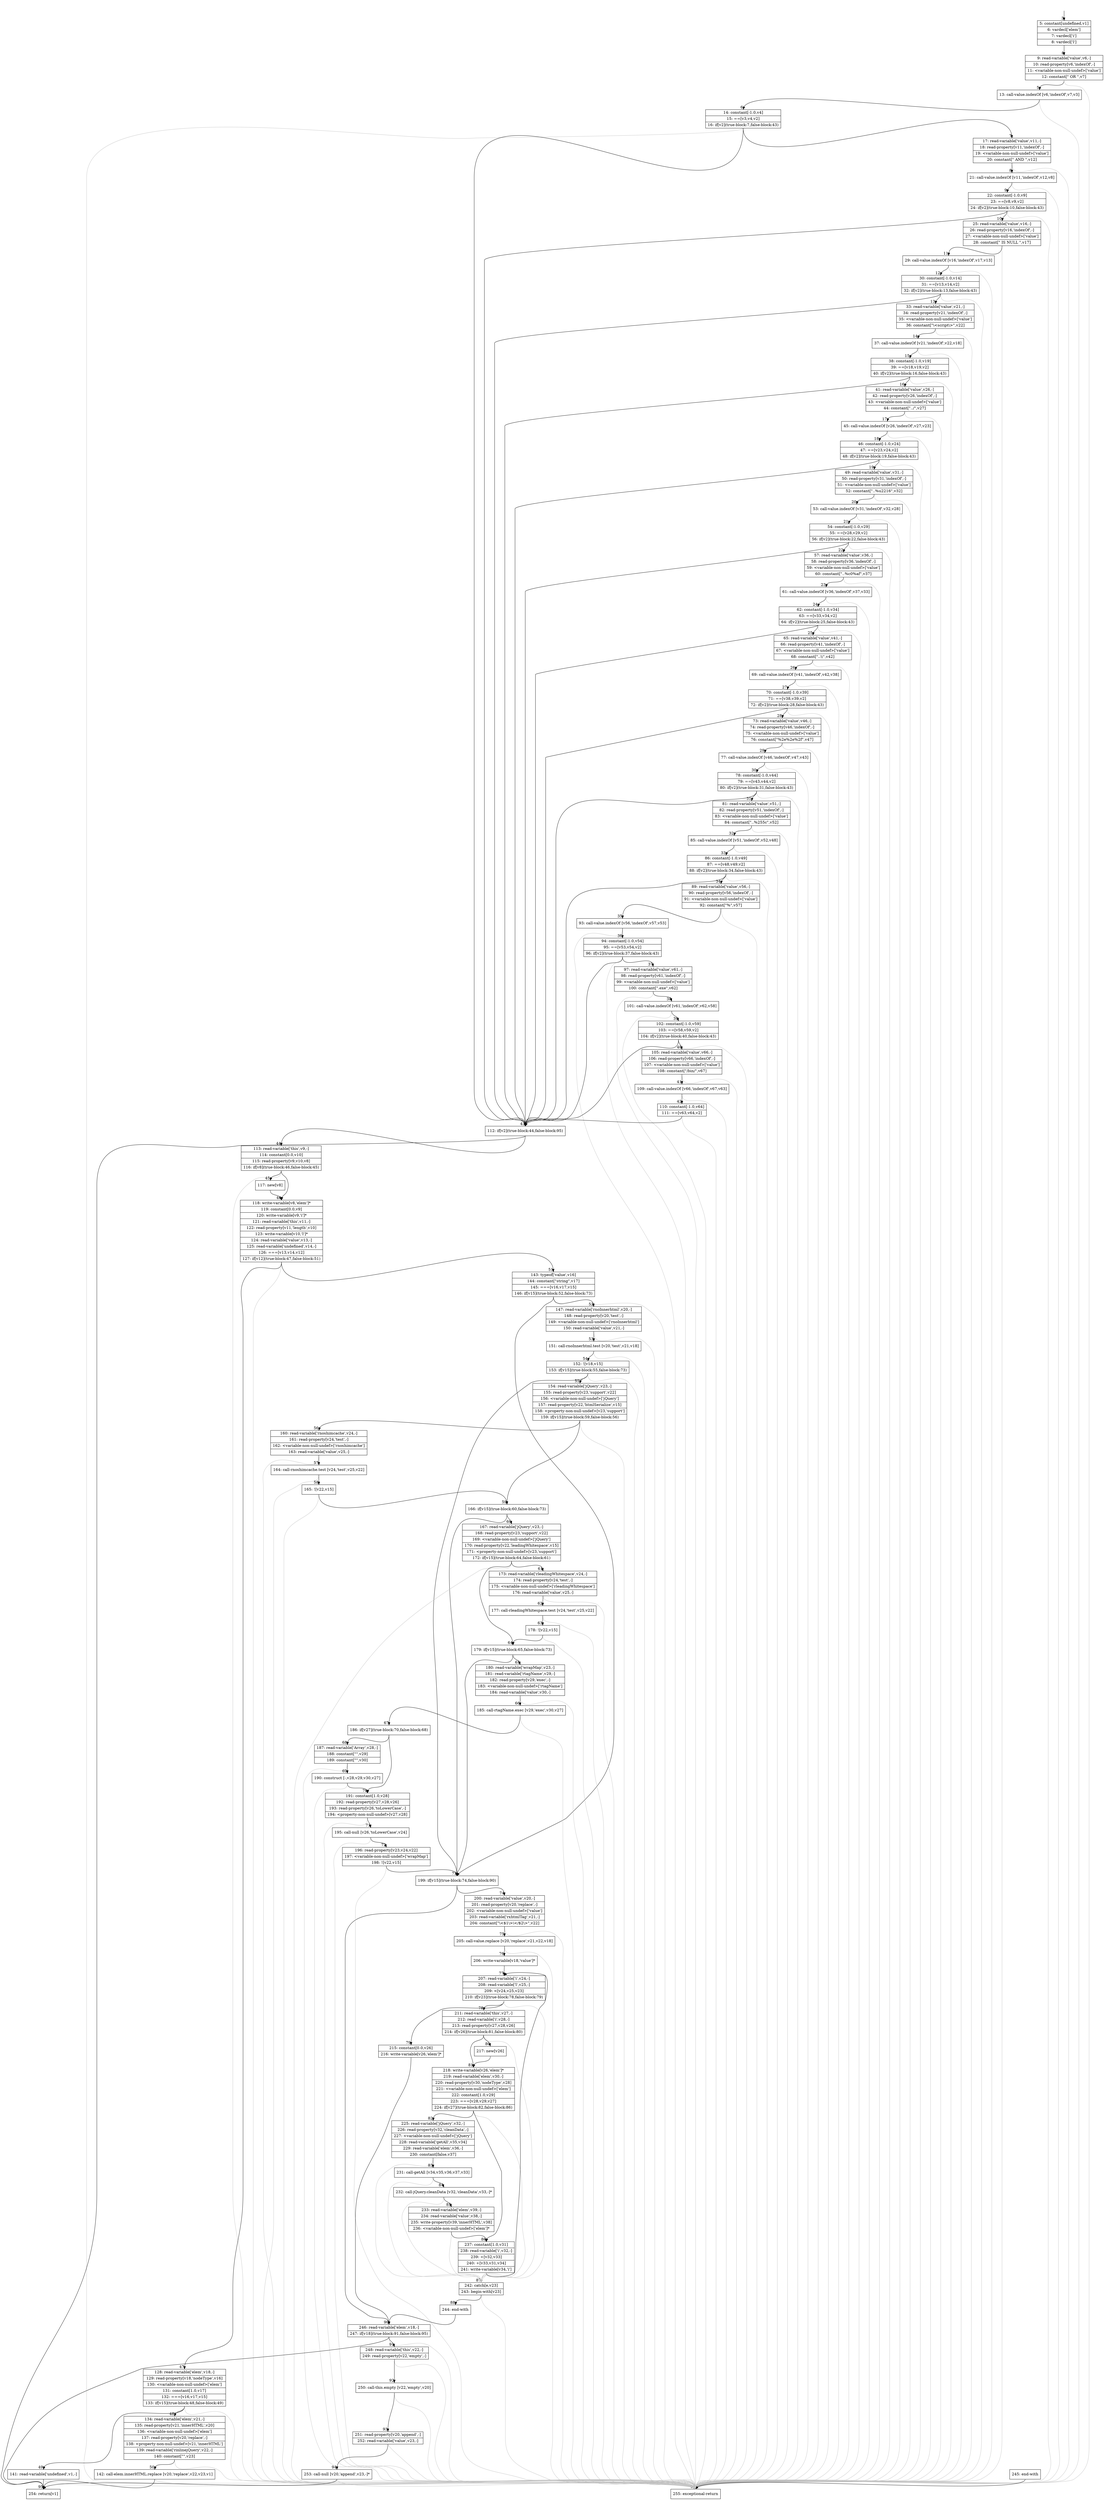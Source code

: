 digraph {
rankdir="TD"
BB_entry2[shape=none,label=""];
BB_entry2 -> BB3 [tailport=s, headport=n, headlabel="    3"]
BB3 [shape=record label="{5: constant[undefined,v1]|6: vardecl['elem']|7: vardecl['i']|8: vardecl['l']}" ] 
BB3 -> BB4 [tailport=s, headport=n, headlabel="      4"]
BB4 [shape=record label="{9: read-variable['value',v6,-]|10: read-property[v6,'indexOf',-]|11: \<variable-non-null-undef\>['value']|12: constant[\" OR \",v7]}" ] 
BB4 -> BB5 [tailport=s, headport=n, headlabel="      5"]
BB4 -> BB96 [tailport=s, headport=n, color=gray, headlabel="      96"]
BB5 [shape=record label="{13: call-value.indexOf [v6,'indexOf',v7,v3]}" ] 
BB5 -> BB6 [tailport=s, headport=n, headlabel="      6"]
BB5 -> BB96 [tailport=s, headport=n, color=gray]
BB6 [shape=record label="{14: constant[-1.0,v4]|15: ==[v3,v4,v2]|16: if[v2](true-block:7,false-block:43)}" ] 
BB6 -> BB43 [tailport=s, headport=n, headlabel="      43"]
BB6 -> BB7 [tailport=s, headport=n, headlabel="      7"]
BB6 -> BB96 [tailport=s, headport=n, color=gray]
BB7 [shape=record label="{17: read-variable['value',v11,-]|18: read-property[v11,'indexOf',-]|19: \<variable-non-null-undef\>['value']|20: constant[\" AND \",v12]}" ] 
BB7 -> BB8 [tailport=s, headport=n, headlabel="      8"]
BB7 -> BB96 [tailport=s, headport=n, color=gray]
BB8 [shape=record label="{21: call-value.indexOf [v11,'indexOf',v12,v8]}" ] 
BB8 -> BB9 [tailport=s, headport=n, headlabel="      9"]
BB8 -> BB96 [tailport=s, headport=n, color=gray]
BB9 [shape=record label="{22: constant[-1.0,v9]|23: ==[v8,v9,v2]|24: if[v2](true-block:10,false-block:43)}" ] 
BB9 -> BB43 [tailport=s, headport=n]
BB9 -> BB10 [tailport=s, headport=n, headlabel="      10"]
BB9 -> BB96 [tailport=s, headport=n, color=gray]
BB10 [shape=record label="{25: read-variable['value',v16,-]|26: read-property[v16,'indexOf',-]|27: \<variable-non-null-undef\>['value']|28: constant[\" IS NULL \",v17]}" ] 
BB10 -> BB11 [tailport=s, headport=n, headlabel="      11"]
BB10 -> BB96 [tailport=s, headport=n, color=gray]
BB11 [shape=record label="{29: call-value.indexOf [v16,'indexOf',v17,v13]}" ] 
BB11 -> BB12 [tailport=s, headport=n, headlabel="      12"]
BB11 -> BB96 [tailport=s, headport=n, color=gray]
BB12 [shape=record label="{30: constant[-1.0,v14]|31: ==[v13,v14,v2]|32: if[v2](true-block:13,false-block:43)}" ] 
BB12 -> BB43 [tailport=s, headport=n]
BB12 -> BB13 [tailport=s, headport=n, headlabel="      13"]
BB12 -> BB96 [tailport=s, headport=n, color=gray]
BB13 [shape=record label="{33: read-variable['value',v21,-]|34: read-property[v21,'indexOf',-]|35: \<variable-non-null-undef\>['value']|36: constant[\"\\\<script\\\>\",v22]}" ] 
BB13 -> BB14 [tailport=s, headport=n, headlabel="      14"]
BB13 -> BB96 [tailport=s, headport=n, color=gray]
BB14 [shape=record label="{37: call-value.indexOf [v21,'indexOf',v22,v18]}" ] 
BB14 -> BB15 [tailport=s, headport=n, headlabel="      15"]
BB14 -> BB96 [tailport=s, headport=n, color=gray]
BB15 [shape=record label="{38: constant[-1.0,v19]|39: ==[v18,v19,v2]|40: if[v2](true-block:16,false-block:43)}" ] 
BB15 -> BB43 [tailport=s, headport=n]
BB15 -> BB16 [tailport=s, headport=n, headlabel="      16"]
BB15 -> BB96 [tailport=s, headport=n, color=gray]
BB16 [shape=record label="{41: read-variable['value',v26,-]|42: read-property[v26,'indexOf',-]|43: \<variable-non-null-undef\>['value']|44: constant[\"../\",v27]}" ] 
BB16 -> BB17 [tailport=s, headport=n, headlabel="      17"]
BB16 -> BB96 [tailport=s, headport=n, color=gray]
BB17 [shape=record label="{45: call-value.indexOf [v26,'indexOf',v27,v23]}" ] 
BB17 -> BB18 [tailport=s, headport=n, headlabel="      18"]
BB17 -> BB96 [tailport=s, headport=n, color=gray]
BB18 [shape=record label="{46: constant[-1.0,v24]|47: ==[v23,v24,v2]|48: if[v2](true-block:19,false-block:43)}" ] 
BB18 -> BB43 [tailport=s, headport=n]
BB18 -> BB19 [tailport=s, headport=n, headlabel="      19"]
BB18 -> BB96 [tailport=s, headport=n, color=gray]
BB19 [shape=record label="{49: read-variable['value',v31,-]|50: read-property[v31,'indexOf',-]|51: \<variable-non-null-undef\>['value']|52: constant[\"..%u2216\",v32]}" ] 
BB19 -> BB20 [tailport=s, headport=n, headlabel="      20"]
BB19 -> BB96 [tailport=s, headport=n, color=gray]
BB20 [shape=record label="{53: call-value.indexOf [v31,'indexOf',v32,v28]}" ] 
BB20 -> BB21 [tailport=s, headport=n, headlabel="      21"]
BB20 -> BB96 [tailport=s, headport=n, color=gray]
BB21 [shape=record label="{54: constant[-1.0,v29]|55: ==[v28,v29,v2]|56: if[v2](true-block:22,false-block:43)}" ] 
BB21 -> BB43 [tailport=s, headport=n]
BB21 -> BB22 [tailport=s, headport=n, headlabel="      22"]
BB21 -> BB96 [tailport=s, headport=n, color=gray]
BB22 [shape=record label="{57: read-variable['value',v36,-]|58: read-property[v36,'indexOf',-]|59: \<variable-non-null-undef\>['value']|60: constant[\"..%c0%af\",v37]}" ] 
BB22 -> BB23 [tailport=s, headport=n, headlabel="      23"]
BB22 -> BB96 [tailport=s, headport=n, color=gray]
BB23 [shape=record label="{61: call-value.indexOf [v36,'indexOf',v37,v33]}" ] 
BB23 -> BB24 [tailport=s, headport=n, headlabel="      24"]
BB23 -> BB96 [tailport=s, headport=n, color=gray]
BB24 [shape=record label="{62: constant[-1.0,v34]|63: ==[v33,v34,v2]|64: if[v2](true-block:25,false-block:43)}" ] 
BB24 -> BB43 [tailport=s, headport=n]
BB24 -> BB25 [tailport=s, headport=n, headlabel="      25"]
BB24 -> BB96 [tailport=s, headport=n, color=gray]
BB25 [shape=record label="{65: read-variable['value',v41,-]|66: read-property[v41,'indexOf',-]|67: \<variable-non-null-undef\>['value']|68: constant[\"..\\\\\",v42]}" ] 
BB25 -> BB26 [tailport=s, headport=n, headlabel="      26"]
BB25 -> BB96 [tailport=s, headport=n, color=gray]
BB26 [shape=record label="{69: call-value.indexOf [v41,'indexOf',v42,v38]}" ] 
BB26 -> BB27 [tailport=s, headport=n, headlabel="      27"]
BB26 -> BB96 [tailport=s, headport=n, color=gray]
BB27 [shape=record label="{70: constant[-1.0,v39]|71: ==[v38,v39,v2]|72: if[v2](true-block:28,false-block:43)}" ] 
BB27 -> BB43 [tailport=s, headport=n]
BB27 -> BB28 [tailport=s, headport=n, headlabel="      28"]
BB27 -> BB96 [tailport=s, headport=n, color=gray]
BB28 [shape=record label="{73: read-variable['value',v46,-]|74: read-property[v46,'indexOf',-]|75: \<variable-non-null-undef\>['value']|76: constant[\"%2e%2e%2f\",v47]}" ] 
BB28 -> BB29 [tailport=s, headport=n, headlabel="      29"]
BB28 -> BB96 [tailport=s, headport=n, color=gray]
BB29 [shape=record label="{77: call-value.indexOf [v46,'indexOf',v47,v43]}" ] 
BB29 -> BB30 [tailport=s, headport=n, headlabel="      30"]
BB29 -> BB96 [tailport=s, headport=n, color=gray]
BB30 [shape=record label="{78: constant[-1.0,v44]|79: ==[v43,v44,v2]|80: if[v2](true-block:31,false-block:43)}" ] 
BB30 -> BB43 [tailport=s, headport=n]
BB30 -> BB31 [tailport=s, headport=n, headlabel="      31"]
BB30 -> BB96 [tailport=s, headport=n, color=gray]
BB31 [shape=record label="{81: read-variable['value',v51,-]|82: read-property[v51,'indexOf',-]|83: \<variable-non-null-undef\>['value']|84: constant[\"..%255c\",v52]}" ] 
BB31 -> BB32 [tailport=s, headport=n, headlabel="      32"]
BB31 -> BB96 [tailport=s, headport=n, color=gray]
BB32 [shape=record label="{85: call-value.indexOf [v51,'indexOf',v52,v48]}" ] 
BB32 -> BB33 [tailport=s, headport=n, headlabel="      33"]
BB32 -> BB96 [tailport=s, headport=n, color=gray]
BB33 [shape=record label="{86: constant[-1.0,v49]|87: ==[v48,v49,v2]|88: if[v2](true-block:34,false-block:43)}" ] 
BB33 -> BB43 [tailport=s, headport=n]
BB33 -> BB34 [tailport=s, headport=n, headlabel="      34"]
BB33 -> BB96 [tailport=s, headport=n, color=gray]
BB34 [shape=record label="{89: read-variable['value',v56,-]|90: read-property[v56,'indexOf',-]|91: \<variable-non-null-undef\>['value']|92: constant[\"%\",v57]}" ] 
BB34 -> BB35 [tailport=s, headport=n, headlabel="      35"]
BB34 -> BB96 [tailport=s, headport=n, color=gray]
BB35 [shape=record label="{93: call-value.indexOf [v56,'indexOf',v57,v53]}" ] 
BB35 -> BB36 [tailport=s, headport=n, headlabel="      36"]
BB35 -> BB96 [tailport=s, headport=n, color=gray]
BB36 [shape=record label="{94: constant[-1.0,v54]|95: ==[v53,v54,v2]|96: if[v2](true-block:37,false-block:43)}" ] 
BB36 -> BB43 [tailport=s, headport=n]
BB36 -> BB37 [tailport=s, headport=n, headlabel="      37"]
BB36 -> BB96 [tailport=s, headport=n, color=gray]
BB37 [shape=record label="{97: read-variable['value',v61,-]|98: read-property[v61,'indexOf',-]|99: \<variable-non-null-undef\>['value']|100: constant[\".exe\",v62]}" ] 
BB37 -> BB38 [tailport=s, headport=n, headlabel="      38"]
BB37 -> BB96 [tailport=s, headport=n, color=gray]
BB38 [shape=record label="{101: call-value.indexOf [v61,'indexOf',v62,v58]}" ] 
BB38 -> BB39 [tailport=s, headport=n, headlabel="      39"]
BB38 -> BB96 [tailport=s, headport=n, color=gray]
BB39 [shape=record label="{102: constant[-1.0,v59]|103: ==[v58,v59,v2]|104: if[v2](true-block:40,false-block:43)}" ] 
BB39 -> BB43 [tailport=s, headport=n]
BB39 -> BB40 [tailport=s, headport=n, headlabel="      40"]
BB39 -> BB96 [tailport=s, headport=n, color=gray]
BB40 [shape=record label="{105: read-variable['value',v66,-]|106: read-property[v66,'indexOf',-]|107: \<variable-non-null-undef\>['value']|108: constant[\"/bin/\",v67]}" ] 
BB40 -> BB41 [tailport=s, headport=n, headlabel="      41"]
BB40 -> BB96 [tailport=s, headport=n, color=gray]
BB41 [shape=record label="{109: call-value.indexOf [v66,'indexOf',v67,v63]}" ] 
BB41 -> BB42 [tailport=s, headport=n, headlabel="      42"]
BB41 -> BB96 [tailport=s, headport=n, color=gray]
BB42 [shape=record label="{110: constant[-1.0,v64]|111: ==[v63,v64,v2]}" ] 
BB42 -> BB43 [tailport=s, headport=n]
BB42 -> BB96 [tailport=s, headport=n, color=gray]
BB43 [shape=record label="{112: if[v2](true-block:44,false-block:95)}" ] 
BB43 -> BB44 [tailport=s, headport=n, headlabel="      44"]
BB43 -> BB95 [tailport=s, headport=n, headlabel="      95"]
BB44 [shape=record label="{113: read-variable['this',v9,-]|114: constant[0.0,v10]|115: read-property[v9,v10,v8]|116: if[v8](true-block:46,false-block:45)}" ] 
BB44 -> BB46 [tailport=s, headport=n, headlabel="      46"]
BB44 -> BB45 [tailport=s, headport=n, headlabel="      45"]
BB44 -> BB96 [tailport=s, headport=n, color=gray]
BB45 [shape=record label="{117: new[v8]}" ] 
BB45 -> BB46 [tailport=s, headport=n]
BB46 [shape=record label="{118: write-variable[v8,'elem']*|119: constant[0.0,v9]|120: write-variable[v9,'i']*|121: read-variable['this',v11,-]|122: read-property[v11,'length',v10]|123: write-variable[v10,'l']*|124: read-variable['value',v13,-]|125: read-variable['undefined',v14,-]|126: ===[v13,v14,v12]|127: if[v12](true-block:47,false-block:51)}" ] 
BB46 -> BB47 [tailport=s, headport=n, headlabel="      47"]
BB46 -> BB51 [tailport=s, headport=n, headlabel="      51"]
BB46 -> BB96 [tailport=s, headport=n, color=gray]
BB47 [shape=record label="{128: read-variable['elem',v18,-]|129: read-property[v18,'nodeType',v16]|130: \<variable-non-null-undef\>['elem']|131: constant[1.0,v17]|132: ===[v16,v17,v15]|133: if[v15](true-block:48,false-block:49)}" ] 
BB47 -> BB48 [tailport=s, headport=n, headlabel="      48"]
BB47 -> BB49 [tailport=s, headport=n, headlabel="      49"]
BB47 -> BB96 [tailport=s, headport=n, color=gray]
BB48 [shape=record label="{134: read-variable['elem',v21,-]|135: read-property[v21,'innerHTML',v20]|136: \<variable-non-null-undef\>['elem']|137: read-property[v20,'replace',-]|138: \<property-non-null-undef\>[v21,'innerHTML']|139: read-variable['rinlinejQuery',v22,-]|140: constant[\"\",v23]}" ] 
BB48 -> BB50 [tailport=s, headport=n, headlabel="      50"]
BB48 -> BB96 [tailport=s, headport=n, color=gray]
BB49 [shape=record label="{141: read-variable['undefined',v1,-]}" ] 
BB49 -> BB95 [tailport=s, headport=n]
BB49 -> BB96 [tailport=s, headport=n, color=gray]
BB50 [shape=record label="{142: call-elem.innerHTML.replace [v20,'replace',v22,v23,v1]}" ] 
BB50 -> BB95 [tailport=s, headport=n]
BB50 -> BB96 [tailport=s, headport=n, color=gray]
BB51 [shape=record label="{143: typeof['value',v16]|144: constant[\"string\",v17]|145: ===[v16,v17,v15]|146: if[v15](true-block:52,false-block:73)}" ] 
BB51 -> BB73 [tailport=s, headport=n, headlabel="      73"]
BB51 -> BB52 [tailport=s, headport=n, headlabel="      52"]
BB51 -> BB96 [tailport=s, headport=n, color=gray]
BB52 [shape=record label="{147: read-variable['rnoInnerhtml',v20,-]|148: read-property[v20,'test',-]|149: \<variable-non-null-undef\>['rnoInnerhtml']|150: read-variable['value',v21,-]}" ] 
BB52 -> BB53 [tailport=s, headport=n, headlabel="      53"]
BB52 -> BB96 [tailport=s, headport=n, color=gray]
BB53 [shape=record label="{151: call-rnoInnerhtml.test [v20,'test',v21,v18]}" ] 
BB53 -> BB54 [tailport=s, headport=n, headlabel="      54"]
BB53 -> BB96 [tailport=s, headport=n, color=gray]
BB54 [shape=record label="{152: ![v18,v15]|153: if[v15](true-block:55,false-block:73)}" ] 
BB54 -> BB73 [tailport=s, headport=n]
BB54 -> BB55 [tailport=s, headport=n, headlabel="      55"]
BB54 -> BB96 [tailport=s, headport=n, color=gray]
BB55 [shape=record label="{154: read-variable['jQuery',v23,-]|155: read-property[v23,'support',v22]|156: \<variable-non-null-undef\>['jQuery']|157: read-property[v22,'htmlSerialize',v15]|158: \<property-non-null-undef\>[v23,'support']|159: if[v15](true-block:59,false-block:56)}" ] 
BB55 -> BB59 [tailport=s, headport=n, headlabel="      59"]
BB55 -> BB56 [tailport=s, headport=n, headlabel="      56"]
BB55 -> BB96 [tailport=s, headport=n, color=gray]
BB56 [shape=record label="{160: read-variable['rnoshimcache',v24,-]|161: read-property[v24,'test',-]|162: \<variable-non-null-undef\>['rnoshimcache']|163: read-variable['value',v25,-]}" ] 
BB56 -> BB57 [tailport=s, headport=n, headlabel="      57"]
BB56 -> BB96 [tailport=s, headport=n, color=gray]
BB57 [shape=record label="{164: call-rnoshimcache.test [v24,'test',v25,v22]}" ] 
BB57 -> BB58 [tailport=s, headport=n, headlabel="      58"]
BB57 -> BB96 [tailport=s, headport=n, color=gray]
BB58 [shape=record label="{165: ![v22,v15]}" ] 
BB58 -> BB59 [tailport=s, headport=n]
BB58 -> BB96 [tailport=s, headport=n, color=gray]
BB59 [shape=record label="{166: if[v15](true-block:60,false-block:73)}" ] 
BB59 -> BB73 [tailport=s, headport=n]
BB59 -> BB60 [tailport=s, headport=n, headlabel="      60"]
BB60 [shape=record label="{167: read-variable['jQuery',v23,-]|168: read-property[v23,'support',v22]|169: \<variable-non-null-undef\>['jQuery']|170: read-property[v22,'leadingWhitespace',v15]|171: \<property-non-null-undef\>[v23,'support']|172: if[v15](true-block:64,false-block:61)}" ] 
BB60 -> BB64 [tailport=s, headport=n, headlabel="      64"]
BB60 -> BB61 [tailport=s, headport=n, headlabel="      61"]
BB60 -> BB96 [tailport=s, headport=n, color=gray]
BB61 [shape=record label="{173: read-variable['rleadingWhitespace',v24,-]|174: read-property[v24,'test',-]|175: \<variable-non-null-undef\>['rleadingWhitespace']|176: read-variable['value',v25,-]}" ] 
BB61 -> BB62 [tailport=s, headport=n, headlabel="      62"]
BB61 -> BB96 [tailport=s, headport=n, color=gray]
BB62 [shape=record label="{177: call-rleadingWhitespace.test [v24,'test',v25,v22]}" ] 
BB62 -> BB63 [tailport=s, headport=n, headlabel="      63"]
BB62 -> BB96 [tailport=s, headport=n, color=gray]
BB63 [shape=record label="{178: ![v22,v15]}" ] 
BB63 -> BB64 [tailport=s, headport=n]
BB63 -> BB96 [tailport=s, headport=n, color=gray]
BB64 [shape=record label="{179: if[v15](true-block:65,false-block:73)}" ] 
BB64 -> BB73 [tailport=s, headport=n]
BB64 -> BB65 [tailport=s, headport=n, headlabel="      65"]
BB65 [shape=record label="{180: read-variable['wrapMap',v23,-]|181: read-variable['rtagName',v29,-]|182: read-property[v29,'exec',-]|183: \<variable-non-null-undef\>['rtagName']|184: read-variable['value',v30,-]}" ] 
BB65 -> BB66 [tailport=s, headport=n, headlabel="      66"]
BB65 -> BB96 [tailport=s, headport=n, color=gray]
BB66 [shape=record label="{185: call-rtagName.exec [v29,'exec',v30,v27]}" ] 
BB66 -> BB67 [tailport=s, headport=n, headlabel="      67"]
BB66 -> BB96 [tailport=s, headport=n, color=gray]
BB67 [shape=record label="{186: if[v27](true-block:70,false-block:68)}" ] 
BB67 -> BB70 [tailport=s, headport=n, headlabel="      70"]
BB67 -> BB68 [tailport=s, headport=n, headlabel="      68"]
BB68 [shape=record label="{187: read-variable['Array',v28,-]|188: constant[\"\",v29]|189: constant[\"\",v30]}" ] 
BB68 -> BB69 [tailport=s, headport=n, headlabel="      69"]
BB68 -> BB96 [tailport=s, headport=n, color=gray]
BB69 [shape=record label="{190: construct [-,v28,v29,v30,v27]}" ] 
BB69 -> BB70 [tailport=s, headport=n]
BB69 -> BB96 [tailport=s, headport=n, color=gray]
BB70 [shape=record label="{191: constant[1.0,v28]|192: read-property[v27,v28,v26]|193: read-property[v26,'toLowerCase',-]|194: \<property-non-null-undef\>[v27,v28]}" ] 
BB70 -> BB71 [tailport=s, headport=n, headlabel="      71"]
BB70 -> BB96 [tailport=s, headport=n, color=gray]
BB71 [shape=record label="{195: call-null [v26,'toLowerCase',v24]}" ] 
BB71 -> BB72 [tailport=s, headport=n, headlabel="      72"]
BB71 -> BB96 [tailport=s, headport=n, color=gray]
BB72 [shape=record label="{196: read-property[v23,v24,v22]|197: \<variable-non-null-undef\>['wrapMap']|198: ![v22,v15]}" ] 
BB72 -> BB73 [tailport=s, headport=n]
BB72 -> BB96 [tailport=s, headport=n, color=gray]
BB73 [shape=record label="{199: if[v15](true-block:74,false-block:90)}" ] 
BB73 -> BB74 [tailport=s, headport=n, headlabel="      74"]
BB73 -> BB90 [tailport=s, headport=n, headlabel="      90"]
BB74 [shape=record label="{200: read-variable['value',v20,-]|201: read-property[v20,'replace',-]|202: \<variable-non-null-undef\>['value']|203: read-variable['rxhtmlTag',v21,-]|204: constant[\"\\\<$1\\\>\\\</$2\\\>\",v22]}" ] 
BB74 -> BB75 [tailport=s, headport=n, headlabel="      75"]
BB74 -> BB96 [tailport=s, headport=n, color=gray]
BB75 [shape=record label="{205: call-value.replace [v20,'replace',v21,v22,v18]}" ] 
BB75 -> BB76 [tailport=s, headport=n, headlabel="      76"]
BB75 -> BB96 [tailport=s, headport=n, color=gray]
BB76 [shape=record label="{206: write-variable[v18,'value']*}" ] 
BB76 -> BB77 [tailport=s, headport=n, headlabel="      77"]
BB77 [shape=record label="{207: read-variable['i',v24,-]|208: read-variable['l',v25,-]|209: \<[v24,v25,v23]|210: if[v23](true-block:78,false-block:79)}" ] 
BB77 -> BB78 [tailport=s, headport=n, headlabel="      78"]
BB77 -> BB79 [tailport=s, headport=n, headlabel="      79"]
BB77 -> BB87 [tailport=s, headport=n, color=gray, headlabel="      87"]
BB78 [shape=record label="{211: read-variable['this',v27,-]|212: read-variable['i',v28,-]|213: read-property[v27,v28,v26]|214: if[v26](true-block:81,false-block:80)}" ] 
BB78 -> BB81 [tailport=s, headport=n, headlabel="      81"]
BB78 -> BB80 [tailport=s, headport=n, headlabel="      80"]
BB78 -> BB87 [tailport=s, headport=n, color=gray]
BB79 [shape=record label="{215: constant[0.0,v26]|216: write-variable[v26,'elem']*}" ] 
BB79 -> BB90 [tailport=s, headport=n]
BB80 [shape=record label="{217: new[v26]}" ] 
BB80 -> BB81 [tailport=s, headport=n]
BB81 [shape=record label="{218: write-variable[v26,'elem']*|219: read-variable['elem',v30,-]|220: read-property[v30,'nodeType',v28]|221: \<variable-non-null-undef\>['elem']|222: constant[1.0,v29]|223: ===[v28,v29,v27]|224: if[v27](true-block:82,false-block:86)}" ] 
BB81 -> BB82 [tailport=s, headport=n, headlabel="      82"]
BB81 -> BB86 [tailport=s, headport=n, headlabel="      86"]
BB81 -> BB87 [tailport=s, headport=n, color=gray]
BB82 [shape=record label="{225: read-variable['jQuery',v32,-]|226: read-property[v32,'cleanData',-]|227: \<variable-non-null-undef\>['jQuery']|228: read-variable['getAll',v35,v34]|229: read-variable['elem',v36,-]|230: constant[false,v37]}" ] 
BB82 -> BB83 [tailport=s, headport=n, headlabel="      83"]
BB82 -> BB87 [tailport=s, headport=n, color=gray]
BB83 [shape=record label="{231: call-getAll [v34,v35,v36,v37,v33]}" ] 
BB83 -> BB84 [tailport=s, headport=n, headlabel="      84"]
BB83 -> BB87 [tailport=s, headport=n, color=gray]
BB84 [shape=record label="{232: call-jQuery.cleanData [v32,'cleanData',v33,-]*}" ] 
BB84 -> BB85 [tailport=s, headport=n, headlabel="      85"]
BB84 -> BB87 [tailport=s, headport=n, color=gray]
BB85 [shape=record label="{233: read-variable['elem',v39,-]|234: read-variable['value',v38,-]|235: write-property[v39,'innerHTML',v38]|236: \<variable-non-null-undef\>['elem']*}" ] 
BB85 -> BB86 [tailport=s, headport=n]
BB85 -> BB87 [tailport=s, headport=n, color=gray]
BB86 [shape=record label="{237: constant[1.0,v31]|238: read-variable['i',v32,-]|239: +[v32,v33]|240: +[v33,v31,v34]|241: write-variable[v34,'i']}" ] 
BB86 -> BB77 [tailport=s, headport=n]
BB86 -> BB87 [tailport=s, headport=n, color=gray]
BB87 [shape=record label="{242: catch[e,v23]|243: begin-with[v23]}" ] 
BB87 -> BB88 [tailport=s, headport=n, headlabel="      88"]
BB87 -> BB96 [tailport=s, headport=n, color=gray]
BB88 [shape=record label="{244: end-with}" ] 
BB88 -> BB90 [tailport=s, headport=n]
BB89 [shape=record label="{245: end-with}" ] 
BB89 -> BB96 [tailport=s, headport=n]
BB90 [shape=record label="{246: read-variable['elem',v18,-]|247: if[v18](true-block:91,false-block:95)}" ] 
BB90 -> BB91 [tailport=s, headport=n, headlabel="      91"]
BB90 -> BB95 [tailport=s, headport=n]
BB90 -> BB96 [tailport=s, headport=n, color=gray]
BB91 [shape=record label="{248: read-variable['this',v22,-]|249: read-property[v22,'empty',-]}" ] 
BB91 -> BB92 [tailport=s, headport=n, headlabel="      92"]
BB91 -> BB96 [tailport=s, headport=n, color=gray]
BB92 [shape=record label="{250: call-this.empty [v22,'empty',v20]}" ] 
BB92 -> BB93 [tailport=s, headport=n, headlabel="      93"]
BB92 -> BB96 [tailport=s, headport=n, color=gray]
BB93 [shape=record label="{251: read-property[v20,'append',-]|252: read-variable['value',v23,-]}" ] 
BB93 -> BB94 [tailport=s, headport=n, headlabel="      94"]
BB93 -> BB96 [tailport=s, headport=n, color=gray]
BB94 [shape=record label="{253: call-null [v20,'append',v23,-]*}" ] 
BB94 -> BB95 [tailport=s, headport=n]
BB94 -> BB96 [tailport=s, headport=n, color=gray]
BB95 [shape=record label="{254: return[v1]}" ] 
BB96 [shape=record label="{255: exceptional-return}" ] 
//#$~ 69
}
